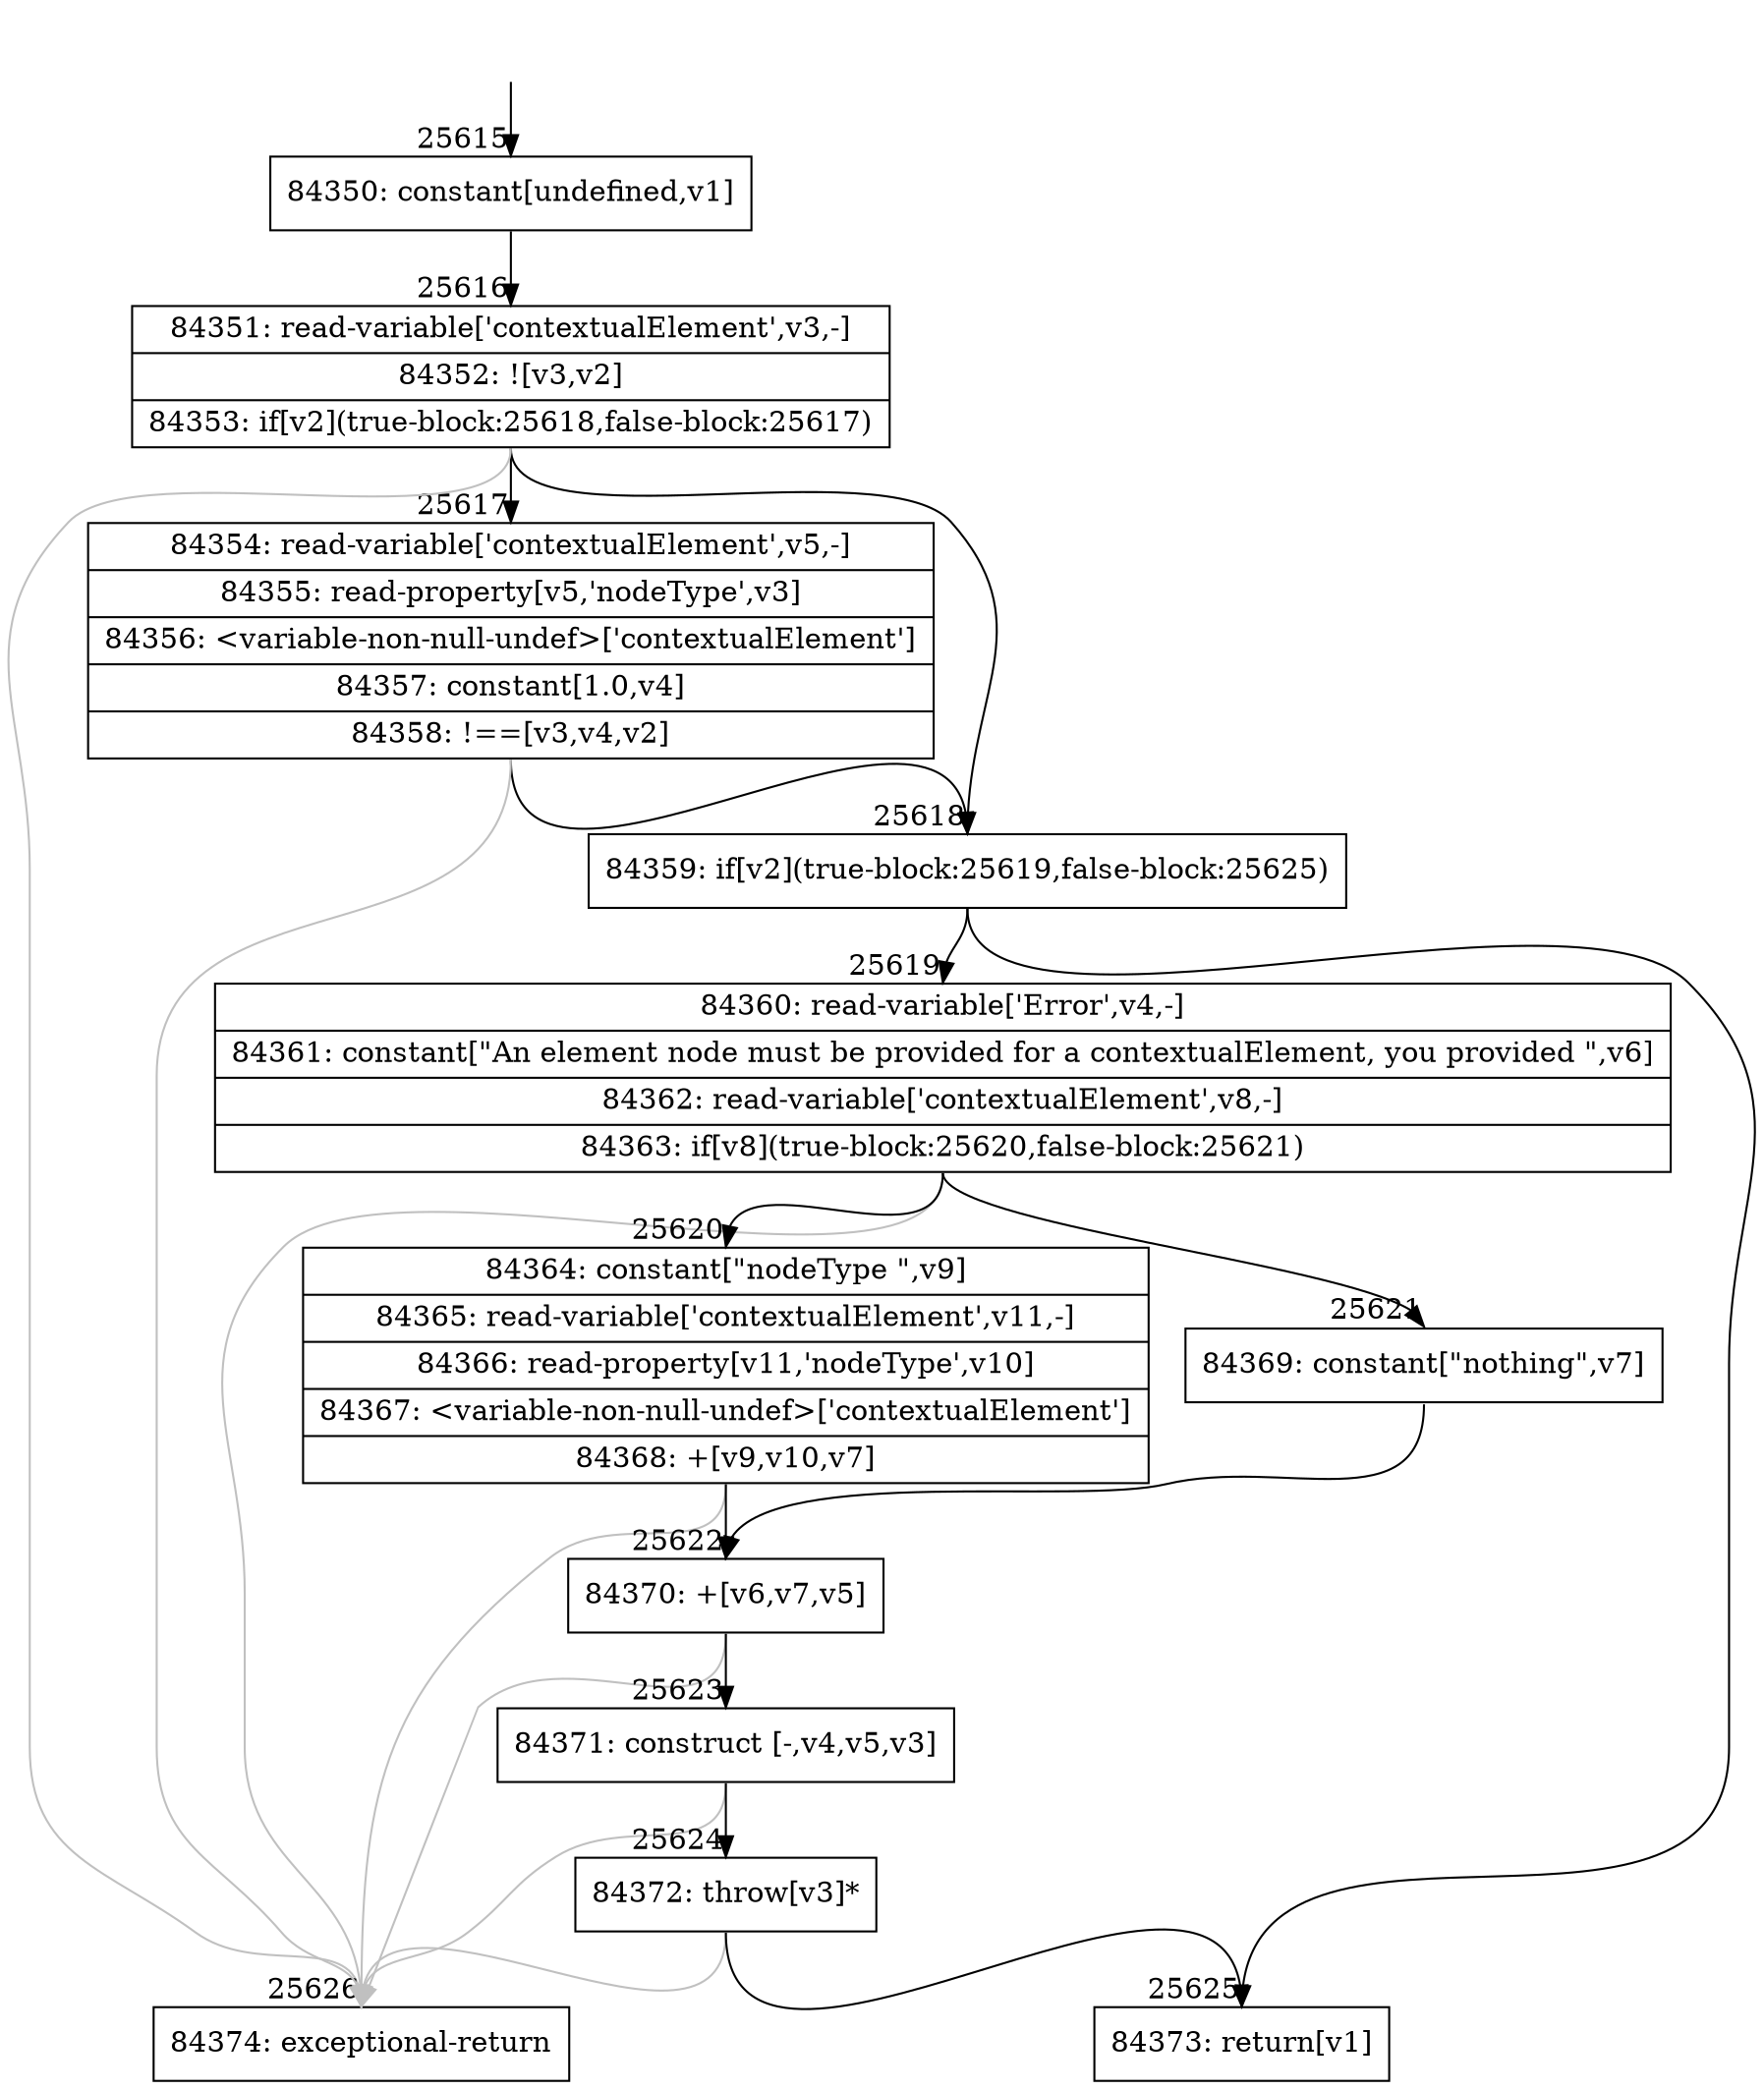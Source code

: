 digraph {
rankdir="TD"
BB_entry2246[shape=none,label=""];
BB_entry2246 -> BB25615 [tailport=s, headport=n, headlabel="    25615"]
BB25615 [shape=record label="{84350: constant[undefined,v1]}" ] 
BB25615 -> BB25616 [tailport=s, headport=n, headlabel="      25616"]
BB25616 [shape=record label="{84351: read-variable['contextualElement',v3,-]|84352: ![v3,v2]|84353: if[v2](true-block:25618,false-block:25617)}" ] 
BB25616 -> BB25618 [tailport=s, headport=n, headlabel="      25618"]
BB25616 -> BB25617 [tailport=s, headport=n, headlabel="      25617"]
BB25616 -> BB25626 [tailport=s, headport=n, color=gray, headlabel="      25626"]
BB25617 [shape=record label="{84354: read-variable['contextualElement',v5,-]|84355: read-property[v5,'nodeType',v3]|84356: \<variable-non-null-undef\>['contextualElement']|84357: constant[1.0,v4]|84358: !==[v3,v4,v2]}" ] 
BB25617 -> BB25618 [tailport=s, headport=n]
BB25617 -> BB25626 [tailport=s, headport=n, color=gray]
BB25618 [shape=record label="{84359: if[v2](true-block:25619,false-block:25625)}" ] 
BB25618 -> BB25619 [tailport=s, headport=n, headlabel="      25619"]
BB25618 -> BB25625 [tailport=s, headport=n, headlabel="      25625"]
BB25619 [shape=record label="{84360: read-variable['Error',v4,-]|84361: constant[\"An element node must be provided for a contextualElement, you provided \",v6]|84362: read-variable['contextualElement',v8,-]|84363: if[v8](true-block:25620,false-block:25621)}" ] 
BB25619 -> BB25620 [tailport=s, headport=n, headlabel="      25620"]
BB25619 -> BB25621 [tailport=s, headport=n, headlabel="      25621"]
BB25619 -> BB25626 [tailport=s, headport=n, color=gray]
BB25620 [shape=record label="{84364: constant[\"nodeType \",v9]|84365: read-variable['contextualElement',v11,-]|84366: read-property[v11,'nodeType',v10]|84367: \<variable-non-null-undef\>['contextualElement']|84368: +[v9,v10,v7]}" ] 
BB25620 -> BB25622 [tailport=s, headport=n, headlabel="      25622"]
BB25620 -> BB25626 [tailport=s, headport=n, color=gray]
BB25621 [shape=record label="{84369: constant[\"nothing\",v7]}" ] 
BB25621 -> BB25622 [tailport=s, headport=n]
BB25622 [shape=record label="{84370: +[v6,v7,v5]}" ] 
BB25622 -> BB25623 [tailport=s, headport=n, headlabel="      25623"]
BB25622 -> BB25626 [tailport=s, headport=n, color=gray]
BB25623 [shape=record label="{84371: construct [-,v4,v5,v3]}" ] 
BB25623 -> BB25624 [tailport=s, headport=n, headlabel="      25624"]
BB25623 -> BB25626 [tailport=s, headport=n, color=gray]
BB25624 [shape=record label="{84372: throw[v3]*}" ] 
BB25624 -> BB25625 [tailport=s, headport=n]
BB25624 -> BB25626 [tailport=s, headport=n, color=gray]
BB25625 [shape=record label="{84373: return[v1]}" ] 
BB25626 [shape=record label="{84374: exceptional-return}" ] 
//#$~ 47196
}
